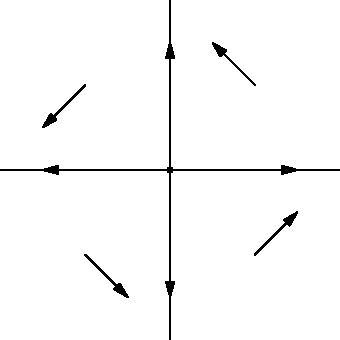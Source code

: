 size(6cm,6cm,IgnoreAspect);
import graph;

dot((-4,0));

draw((-4,-2)--(-4,2));
draw((-6,0)--(-2,0));

draw((-5,-1)--(-4.5,-1.5),Arrow);
draw((-5,1)--(-5.5,0.5),Arrow);
draw((-3,-1)--(-2.5,-0.5),Arrow);
draw((-3,1)--(-3.5,1.5),Arrow);

draw((-5,0)--(-5.5,0),Arrow);
draw((-3,0)--(-2.5,0),Arrow);
draw((-4,1)--(-4,1.5),Arrow);
draw((-4,-1)--(-4,-1.5),Arrow);

